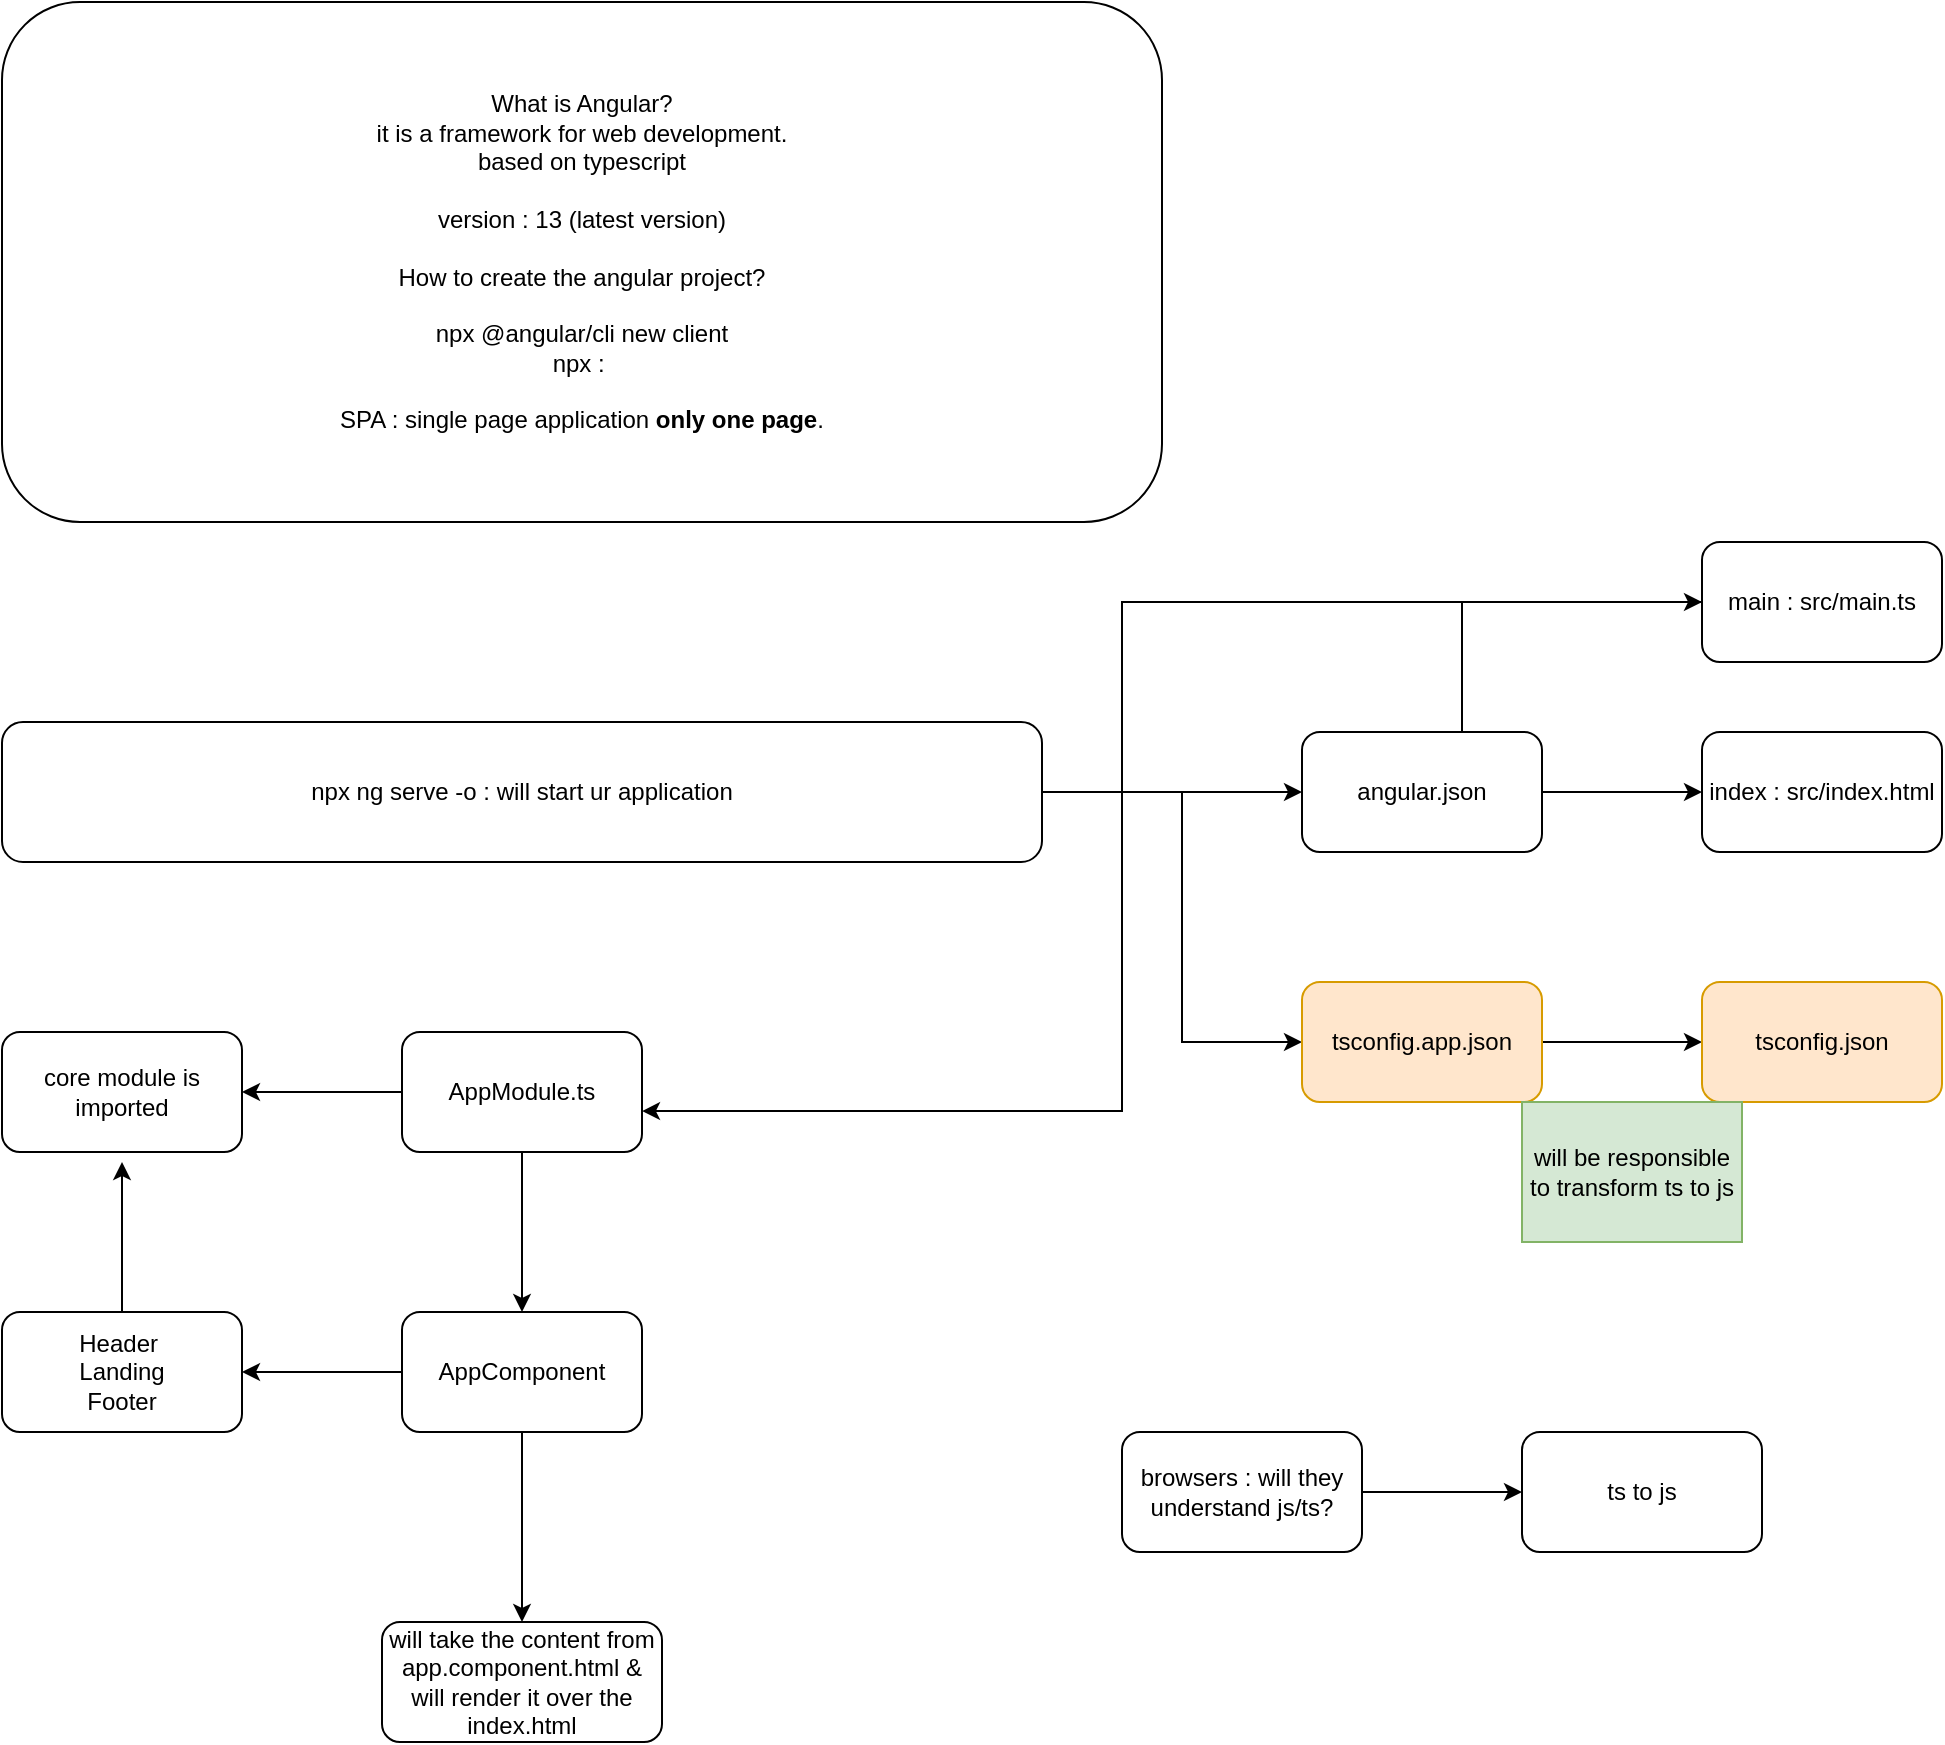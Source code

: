 <mxfile version="15.9.4" type="github" pages="4">
  <diagram id="8wKtXyfTYVaqGpT1HOQp" name="Page-1">
    <mxGraphModel dx="981" dy="503" grid="1" gridSize="10" guides="1" tooltips="1" connect="1" arrows="1" fold="1" page="1" pageScale="1" pageWidth="850" pageHeight="1100" math="0" shadow="0">
      <root>
        <mxCell id="0" />
        <mxCell id="1" parent="0" />
        <mxCell id="d3jZs8xW3lYLUa0X-JJD-1" value="What is Angular?&lt;br&gt;it is a framework for web development.&lt;br&gt;based on typescript&lt;br&gt;&lt;br&gt;version : 13 (latest version)&lt;br&gt;&lt;br&gt;How to create the angular project?&lt;br&gt;&lt;br&gt;npx @angular/cli new client&lt;br&gt;npx :&amp;nbsp;&lt;br&gt;&lt;br&gt;SPA : single page application &lt;b&gt;only one page&lt;/b&gt;." style="rounded=1;whiteSpace=wrap;html=1;" vertex="1" parent="1">
          <mxGeometry x="110" y="100" width="580" height="260" as="geometry" />
        </mxCell>
        <mxCell id="d3jZs8xW3lYLUa0X-JJD-5" value="" style="edgeStyle=orthogonalEdgeStyle;rounded=0;orthogonalLoop=1;jettySize=auto;html=1;" edge="1" parent="1" source="d3jZs8xW3lYLUa0X-JJD-3" target="d3jZs8xW3lYLUa0X-JJD-4">
          <mxGeometry relative="1" as="geometry" />
        </mxCell>
        <mxCell id="d3jZs8xW3lYLUa0X-JJD-7" value="" style="edgeStyle=orthogonalEdgeStyle;rounded=0;orthogonalLoop=1;jettySize=auto;html=1;" edge="1" parent="1" source="d3jZs8xW3lYLUa0X-JJD-3" target="d3jZs8xW3lYLUa0X-JJD-6">
          <mxGeometry relative="1" as="geometry">
            <Array as="points">
              <mxPoint x="700" y="495" />
              <mxPoint x="700" y="620" />
            </Array>
          </mxGeometry>
        </mxCell>
        <mxCell id="d3jZs8xW3lYLUa0X-JJD-3" value="npx ng serve -o : will start ur application" style="rounded=1;whiteSpace=wrap;html=1;" vertex="1" parent="1">
          <mxGeometry x="110" y="460" width="520" height="70" as="geometry" />
        </mxCell>
        <mxCell id="d3jZs8xW3lYLUa0X-JJD-15" value="" style="edgeStyle=orthogonalEdgeStyle;rounded=0;orthogonalLoop=1;jettySize=auto;html=1;" edge="1" parent="1" source="d3jZs8xW3lYLUa0X-JJD-4" target="d3jZs8xW3lYLUa0X-JJD-14">
          <mxGeometry relative="1" as="geometry" />
        </mxCell>
        <mxCell id="d3jZs8xW3lYLUa0X-JJD-17" value="" style="edgeStyle=orthogonalEdgeStyle;rounded=0;orthogonalLoop=1;jettySize=auto;html=1;" edge="1" parent="1" source="d3jZs8xW3lYLUa0X-JJD-4" target="d3jZs8xW3lYLUa0X-JJD-16">
          <mxGeometry relative="1" as="geometry">
            <Array as="points">
              <mxPoint x="840" y="400" />
            </Array>
          </mxGeometry>
        </mxCell>
        <mxCell id="d3jZs8xW3lYLUa0X-JJD-4" value="angular.json" style="whiteSpace=wrap;html=1;rounded=1;" vertex="1" parent="1">
          <mxGeometry x="760" y="465" width="120" height="60" as="geometry" />
        </mxCell>
        <mxCell id="d3jZs8xW3lYLUa0X-JJD-9" value="" style="edgeStyle=orthogonalEdgeStyle;rounded=0;orthogonalLoop=1;jettySize=auto;html=1;" edge="1" parent="1" source="d3jZs8xW3lYLUa0X-JJD-6" target="d3jZs8xW3lYLUa0X-JJD-8">
          <mxGeometry relative="1" as="geometry" />
        </mxCell>
        <mxCell id="d3jZs8xW3lYLUa0X-JJD-6" value="tsconfig.app.json" style="whiteSpace=wrap;html=1;rounded=1;fillColor=#ffe6cc;strokeColor=#d79b00;" vertex="1" parent="1">
          <mxGeometry x="760" y="590" width="120" height="60" as="geometry" />
        </mxCell>
        <mxCell id="d3jZs8xW3lYLUa0X-JJD-8" value="tsconfig.json" style="whiteSpace=wrap;html=1;rounded=1;fillColor=#ffe6cc;strokeColor=#d79b00;" vertex="1" parent="1">
          <mxGeometry x="960" y="590" width="120" height="60" as="geometry" />
        </mxCell>
        <mxCell id="d3jZs8xW3lYLUa0X-JJD-12" value="" style="edgeStyle=orthogonalEdgeStyle;rounded=0;orthogonalLoop=1;jettySize=auto;html=1;" edge="1" parent="1" source="d3jZs8xW3lYLUa0X-JJD-10" target="d3jZs8xW3lYLUa0X-JJD-11">
          <mxGeometry relative="1" as="geometry" />
        </mxCell>
        <mxCell id="d3jZs8xW3lYLUa0X-JJD-10" value="browsers : will they understand js/ts?" style="rounded=1;whiteSpace=wrap;html=1;" vertex="1" parent="1">
          <mxGeometry x="670" y="815" width="120" height="60" as="geometry" />
        </mxCell>
        <mxCell id="d3jZs8xW3lYLUa0X-JJD-11" value="ts to js" style="whiteSpace=wrap;html=1;rounded=1;" vertex="1" parent="1">
          <mxGeometry x="870" y="815" width="120" height="60" as="geometry" />
        </mxCell>
        <mxCell id="d3jZs8xW3lYLUa0X-JJD-13" value="will be responsible to transform ts to js" style="text;html=1;strokeColor=#82b366;fillColor=#d5e8d4;align=center;verticalAlign=middle;whiteSpace=wrap;rounded=0;" vertex="1" parent="1">
          <mxGeometry x="870" y="650" width="110" height="70" as="geometry" />
        </mxCell>
        <mxCell id="d3jZs8xW3lYLUa0X-JJD-14" value="index : src/index.html" style="whiteSpace=wrap;html=1;rounded=1;" vertex="1" parent="1">
          <mxGeometry x="960" y="465" width="120" height="60" as="geometry" />
        </mxCell>
        <mxCell id="cVatPit6gG128qzmSF5x-1" style="edgeStyle=orthogonalEdgeStyle;rounded=0;orthogonalLoop=1;jettySize=auto;html=1;entryX=1;entryY=0.659;entryDx=0;entryDy=0;entryPerimeter=0;fontSize=17;" edge="1" parent="1" source="d3jZs8xW3lYLUa0X-JJD-16" target="d3jZs8xW3lYLUa0X-JJD-18">
          <mxGeometry relative="1" as="geometry">
            <Array as="points">
              <mxPoint x="670" y="400" />
              <mxPoint x="670" y="654" />
            </Array>
          </mxGeometry>
        </mxCell>
        <mxCell id="d3jZs8xW3lYLUa0X-JJD-16" value="main : src/main.ts" style="whiteSpace=wrap;html=1;rounded=1;" vertex="1" parent="1">
          <mxGeometry x="960" y="370" width="120" height="60" as="geometry" />
        </mxCell>
        <mxCell id="d3jZs8xW3lYLUa0X-JJD-21" value="" style="edgeStyle=orthogonalEdgeStyle;rounded=0;orthogonalLoop=1;jettySize=auto;html=1;" edge="1" parent="1" source="d3jZs8xW3lYLUa0X-JJD-18" target="d3jZs8xW3lYLUa0X-JJD-20">
          <mxGeometry relative="1" as="geometry" />
        </mxCell>
        <mxCell id="cVatPit6gG128qzmSF5x-3" value="" style="edgeStyle=orthogonalEdgeStyle;rounded=0;orthogonalLoop=1;jettySize=auto;html=1;fontSize=17;" edge="1" parent="1" source="d3jZs8xW3lYLUa0X-JJD-18" target="cVatPit6gG128qzmSF5x-2">
          <mxGeometry relative="1" as="geometry" />
        </mxCell>
        <mxCell id="d3jZs8xW3lYLUa0X-JJD-18" value="AppModule.ts" style="whiteSpace=wrap;html=1;rounded=1;" vertex="1" parent="1">
          <mxGeometry x="310" y="615" width="120" height="60" as="geometry" />
        </mxCell>
        <mxCell id="d3jZs8xW3lYLUa0X-JJD-23" value="" style="edgeStyle=orthogonalEdgeStyle;rounded=0;orthogonalLoop=1;jettySize=auto;html=1;" edge="1" parent="1" source="d3jZs8xW3lYLUa0X-JJD-20" target="d3jZs8xW3lYLUa0X-JJD-22">
          <mxGeometry relative="1" as="geometry" />
        </mxCell>
        <mxCell id="cVatPit6gG128qzmSF5x-5" value="" style="edgeStyle=orthogonalEdgeStyle;rounded=0;orthogonalLoop=1;jettySize=auto;html=1;fontSize=17;" edge="1" parent="1" source="d3jZs8xW3lYLUa0X-JJD-20" target="cVatPit6gG128qzmSF5x-4">
          <mxGeometry relative="1" as="geometry" />
        </mxCell>
        <mxCell id="d3jZs8xW3lYLUa0X-JJD-20" value="AppComponent" style="whiteSpace=wrap;html=1;rounded=1;" vertex="1" parent="1">
          <mxGeometry x="310" y="755" width="120" height="60" as="geometry" />
        </mxCell>
        <mxCell id="d3jZs8xW3lYLUa0X-JJD-22" value="will take the content from app.component.html &amp;amp; will render it over the index.html" style="whiteSpace=wrap;html=1;rounded=1;" vertex="1" parent="1">
          <mxGeometry x="300" y="910" width="140" height="60" as="geometry" />
        </mxCell>
        <mxCell id="cVatPit6gG128qzmSF5x-2" value="core module is imported" style="whiteSpace=wrap;html=1;rounded=1;" vertex="1" parent="1">
          <mxGeometry x="110" y="615" width="120" height="60" as="geometry" />
        </mxCell>
        <mxCell id="cVatPit6gG128qzmSF5x-6" style="edgeStyle=orthogonalEdgeStyle;rounded=0;orthogonalLoop=1;jettySize=auto;html=1;fontSize=17;" edge="1" parent="1" source="cVatPit6gG128qzmSF5x-4">
          <mxGeometry relative="1" as="geometry">
            <mxPoint x="170" y="680" as="targetPoint" />
          </mxGeometry>
        </mxCell>
        <mxCell id="cVatPit6gG128qzmSF5x-4" value="Header&amp;nbsp;&lt;br&gt;Landing&lt;br&gt;Footer" style="whiteSpace=wrap;html=1;rounded=1;" vertex="1" parent="1">
          <mxGeometry x="110" y="755" width="120" height="60" as="geometry" />
        </mxCell>
      </root>
    </mxGraphModel>
  </diagram>
  <diagram id="hpuAVT7ezRDxh1c0SeCZ" name="project workflow modulewise">
    <mxGraphModel dx="2272" dy="786" grid="1" gridSize="10" guides="1" tooltips="1" connect="1" arrows="1" fold="1" page="1" pageScale="1" pageWidth="850" pageHeight="1100" math="0" shadow="0">
      <root>
        <mxCell id="kVPNir_o51l7BGw-h_kI-0" />
        <mxCell id="kVPNir_o51l7BGw-h_kI-1" parent="kVPNir_o51l7BGw-h_kI-0" />
        <mxCell id="7PutH0O-MdIxxuj6owK--3" value="" style="edgeStyle=orthogonalEdgeStyle;rounded=0;orthogonalLoop=1;jettySize=auto;html=1;fontSize=17;" edge="1" parent="kVPNir_o51l7BGw-h_kI-1" source="kVPNir_o51l7BGw-h_kI-2" target="7PutH0O-MdIxxuj6owK--2">
          <mxGeometry relative="1" as="geometry" />
        </mxCell>
        <mxCell id="7PutH0O-MdIxxuj6owK--5" value="" style="edgeStyle=orthogonalEdgeStyle;rounded=0;orthogonalLoop=1;jettySize=auto;html=1;fontSize=17;" edge="1" parent="kVPNir_o51l7BGw-h_kI-1" source="kVPNir_o51l7BGw-h_kI-2" target="7PutH0O-MdIxxuj6owK--4">
          <mxGeometry relative="1" as="geometry" />
        </mxCell>
        <mxCell id="7PutH0O-MdIxxuj6owK--7" value="" style="edgeStyle=orthogonalEdgeStyle;rounded=0;orthogonalLoop=1;jettySize=auto;html=1;fontSize=17;" edge="1" parent="kVPNir_o51l7BGw-h_kI-1" source="kVPNir_o51l7BGw-h_kI-2" target="7PutH0O-MdIxxuj6owK--6">
          <mxGeometry relative="1" as="geometry" />
        </mxCell>
        <mxCell id="7PutH0O-MdIxxuj6owK--9" value="" style="edgeStyle=orthogonalEdgeStyle;rounded=0;orthogonalLoop=1;jettySize=auto;html=1;fontSize=17;" edge="1" parent="kVPNir_o51l7BGw-h_kI-1" source="kVPNir_o51l7BGw-h_kI-2" target="7PutH0O-MdIxxuj6owK--8">
          <mxGeometry relative="1" as="geometry" />
        </mxCell>
        <mxCell id="7PutH0O-MdIxxuj6owK--11" value="" style="edgeStyle=orthogonalEdgeStyle;rounded=0;orthogonalLoop=1;jettySize=auto;html=1;fontSize=17;" edge="1" parent="kVPNir_o51l7BGw-h_kI-1" source="kVPNir_o51l7BGw-h_kI-2" target="7PutH0O-MdIxxuj6owK--10">
          <mxGeometry relative="1" as="geometry" />
        </mxCell>
        <mxCell id="7PutH0O-MdIxxuj6owK--13" value="" style="edgeStyle=orthogonalEdgeStyle;rounded=0;orthogonalLoop=1;jettySize=auto;html=1;fontSize=17;" edge="1" parent="kVPNir_o51l7BGw-h_kI-1" source="kVPNir_o51l7BGw-h_kI-2" target="7PutH0O-MdIxxuj6owK--12">
          <mxGeometry relative="1" as="geometry" />
        </mxCell>
        <mxCell id="7PutH0O-MdIxxuj6owK--15" value="" style="edgeStyle=orthogonalEdgeStyle;rounded=0;orthogonalLoop=1;jettySize=auto;html=1;fontSize=17;" edge="1" parent="kVPNir_o51l7BGw-h_kI-1" source="kVPNir_o51l7BGw-h_kI-2" target="7PutH0O-MdIxxuj6owK--14">
          <mxGeometry relative="1" as="geometry" />
        </mxCell>
        <mxCell id="kVPNir_o51l7BGw-h_kI-2" value="DevConnector" style="rounded=1;whiteSpace=wrap;html=1;fontSize=17;" vertex="1" parent="kVPNir_o51l7BGw-h_kI-1">
          <mxGeometry x="300" y="260" width="180" height="60" as="geometry" />
        </mxCell>
        <mxCell id="kVPNir_o51l7BGw-h_kI-3" value="1. register , login&lt;br&gt;2. create profile, update CRUD&lt;br&gt;3. Create a new post&lt;br&gt;4. comments on the post &amp;amp; reply" style="rounded=1;whiteSpace=wrap;html=1;fontSize=17;" vertex="1" parent="kVPNir_o51l7BGw-h_kI-1">
          <mxGeometry x="110" y="20" width="270" height="150" as="geometry" />
        </mxCell>
        <mxCell id="7PutH0O-MdIxxuj6owK--1" value="" style="edgeStyle=orthogonalEdgeStyle;rounded=0;orthogonalLoop=1;jettySize=auto;html=1;fontSize=17;" edge="1" parent="kVPNir_o51l7BGw-h_kI-1" source="kVPNir_o51l7BGw-h_kI-4" target="7PutH0O-MdIxxuj6owK--0">
          <mxGeometry relative="1" as="geometry" />
        </mxCell>
        <mxCell id="kVPNir_o51l7BGw-h_kI-4" value="module" style="rounded=1;whiteSpace=wrap;html=1;fontSize=17;" vertex="1" parent="kVPNir_o51l7BGw-h_kI-1">
          <mxGeometry x="-675" y="20" width="120" height="60" as="geometry" />
        </mxCell>
        <mxCell id="7PutH0O-MdIxxuj6owK--0" value="it is a logical container which is capable to hold&amp;nbsp;&lt;br&gt;components&lt;br&gt;services&lt;br&gt;guards&lt;br&gt;interceptors&lt;br&gt;pipes&lt;br&gt;directives&lt;br&gt;etc" style="whiteSpace=wrap;html=1;fontSize=17;rounded=1;" vertex="1" parent="kVPNir_o51l7BGw-h_kI-1">
          <mxGeometry x="-850" y="200" width="470" height="210" as="geometry" />
        </mxCell>
        <mxCell id="7PutH0O-MdIxxuj6owK--2" value="core module" style="whiteSpace=wrap;html=1;fontSize=17;rounded=1;" vertex="1" parent="kVPNir_o51l7BGw-h_kI-1">
          <mxGeometry x="-60" y="400" width="120" height="60" as="geometry" />
        </mxCell>
        <mxCell id="7PutH0O-MdIxxuj6owK--4" value="usermodule" style="whiteSpace=wrap;html=1;fontSize=17;rounded=1;" vertex="1" parent="kVPNir_o51l7BGw-h_kI-1">
          <mxGeometry x="110" y="400" width="120" height="60" as="geometry" />
        </mxCell>
        <mxCell id="7PutH0O-MdIxxuj6owK--6" value="dashboard module" style="whiteSpace=wrap;html=1;fontSize=17;rounded=1;" vertex="1" parent="kVPNir_o51l7BGw-h_kI-1">
          <mxGeometry x="330" y="400" width="120" height="60" as="geometry" />
        </mxCell>
        <mxCell id="7PutH0O-MdIxxuj6owK--8" value="profile module" style="whiteSpace=wrap;html=1;fontSize=17;rounded=1;" vertex="1" parent="kVPNir_o51l7BGw-h_kI-1">
          <mxGeometry x="570" y="400" width="120" height="60" as="geometry" />
        </mxCell>
        <mxCell id="7PutH0O-MdIxxuj6owK--10" value="post module" style="whiteSpace=wrap;html=1;fontSize=17;rounded=1;" vertex="1" parent="kVPNir_o51l7BGw-h_kI-1">
          <mxGeometry x="780" y="400" width="120" height="60" as="geometry" />
        </mxCell>
        <mxCell id="7PutH0O-MdIxxuj6owK--12" value="comment module" style="whiteSpace=wrap;html=1;fontSize=17;rounded=1;" vertex="1" parent="kVPNir_o51l7BGw-h_kI-1">
          <mxGeometry x="990" y="400" width="120" height="60" as="geometry" />
        </mxCell>
        <mxCell id="7PutH0O-MdIxxuj6owK--14" value="shared module" style="whiteSpace=wrap;html=1;fontSize=17;rounded=1;" vertex="1" parent="kVPNir_o51l7BGw-h_kI-1">
          <mxGeometry x="490" y="620" width="120" height="60" as="geometry" />
        </mxCell>
        <mxCell id="7PutH0O-MdIxxuj6owK--16" value="Header&amp;nbsp;&lt;br&gt;Landing&amp;nbsp;&lt;br&gt;Footer" style="rounded=1;whiteSpace=wrap;html=1;fontSize=17;" vertex="1" parent="kVPNir_o51l7BGw-h_kI-1">
          <mxGeometry x="-60" y="520" width="120" height="60" as="geometry" />
        </mxCell>
        <mxCell id="7PutH0O-MdIxxuj6owK--17" value="commonly req / frequently req content we will hold it in core module" style="rounded=1;whiteSpace=wrap;html=1;fontSize=17;fillColor=#0050ef;strokeColor=#001DBC;fontColor=#ffffff;" vertex="1" parent="kVPNir_o51l7BGw-h_kI-1">
          <mxGeometry x="-90" y="640" width="180" height="100" as="geometry" />
        </mxCell>
      </root>
    </mxGraphModel>
  </diagram>
  <diagram id="BZunDUwTPzm0wVK9eZRC" name="component">
    <mxGraphModel dx="1422" dy="786" grid="1" gridSize="10" guides="1" tooltips="1" connect="1" arrows="1" fold="1" page="1" pageScale="1" pageWidth="850" pageHeight="1100" math="0" shadow="0">
      <root>
        <mxCell id="S2hMS_f9CFPcgxcP1Axe-0" />
        <mxCell id="S2hMS_f9CFPcgxcP1Axe-1" parent="S2hMS_f9CFPcgxcP1Axe-0" />
        <mxCell id="S2hMS_f9CFPcgxcP1Axe-4" value="" style="edgeStyle=orthogonalEdgeStyle;rounded=0;orthogonalLoop=1;jettySize=auto;html=1;fontSize=17;" edge="1" parent="S2hMS_f9CFPcgxcP1Axe-1" source="S2hMS_f9CFPcgxcP1Axe-2" target="S2hMS_f9CFPcgxcP1Axe-3">
          <mxGeometry relative="1" as="geometry" />
        </mxCell>
        <mxCell id="S2hMS_f9CFPcgxcP1Axe-2" value="Component : it is capable to hold the unit of amount of UI related part." style="rounded=1;whiteSpace=wrap;html=1;fontSize=17;" vertex="1" parent="S2hMS_f9CFPcgxcP1Axe-1">
          <mxGeometry x="170" y="180" width="300" height="60" as="geometry" />
        </mxCell>
        <mxCell id="S2hMS_f9CFPcgxcP1Axe-6" value="" style="edgeStyle=orthogonalEdgeStyle;rounded=0;orthogonalLoop=1;jettySize=auto;html=1;fontSize=17;" edge="1" parent="S2hMS_f9CFPcgxcP1Axe-1" source="S2hMS_f9CFPcgxcP1Axe-3" target="S2hMS_f9CFPcgxcP1Axe-5">
          <mxGeometry relative="1" as="geometry" />
        </mxCell>
        <mxCell id="S2hMS_f9CFPcgxcP1Axe-3" value="we should design the components in such a way that it should not split into multiple parts." style="whiteSpace=wrap;html=1;fontSize=17;rounded=1;" vertex="1" parent="S2hMS_f9CFPcgxcP1Axe-1">
          <mxGeometry x="187.5" y="330" width="265" height="90" as="geometry" />
        </mxCell>
        <mxCell id="S2hMS_f9CFPcgxcP1Axe-5" value="to have reusability&lt;br&gt;to EOM" style="whiteSpace=wrap;html=1;fontSize=17;rounded=1;" vertex="1" parent="S2hMS_f9CFPcgxcP1Axe-1">
          <mxGeometry x="215" y="480" width="210" height="60" as="geometry" />
        </mxCell>
      </root>
    </mxGraphModel>
  </diagram>
  <diagram id="9FUbBgTbsdYFER2tDYLz" name="Layout of application">
    <mxGraphModel dx="2272" dy="786" grid="1" gridSize="10" guides="1" tooltips="1" connect="1" arrows="1" fold="1" page="1" pageScale="1" pageWidth="850" pageHeight="1100" math="0" shadow="0">
      <root>
        <mxCell id="d8XagqmFQlvUSAe0DWYs-0" />
        <mxCell id="d8XagqmFQlvUSAe0DWYs-1" parent="d8XagqmFQlvUSAe0DWYs-0" />
        <mxCell id="d8XagqmFQlvUSAe0DWYs-2" value="" style="rounded=1;whiteSpace=wrap;html=1;fontSize=17;" vertex="1" parent="d8XagqmFQlvUSAe0DWYs-1">
          <mxGeometry x="180" y="170" width="450" height="470" as="geometry" />
        </mxCell>
        <mxCell id="d8XagqmFQlvUSAe0DWYs-3" value="index.html" style="text;html=1;strokeColor=#6c8ebf;fillColor=#dae8fc;align=center;verticalAlign=middle;whiteSpace=wrap;rounded=0;fontSize=17;" vertex="1" parent="d8XagqmFQlvUSAe0DWYs-1">
          <mxGeometry x="220" y="200" width="120" height="30" as="geometry" />
        </mxCell>
        <mxCell id="d8XagqmFQlvUSAe0DWYs-8" value="" style="edgeStyle=orthogonalEdgeStyle;rounded=0;orthogonalLoop=1;jettySize=auto;html=1;fontSize=17;" edge="1" parent="d8XagqmFQlvUSAe0DWYs-1" source="d8XagqmFQlvUSAe0DWYs-4" target="d8XagqmFQlvUSAe0DWYs-7">
          <mxGeometry relative="1" as="geometry" />
        </mxCell>
        <mxCell id="d8XagqmFQlvUSAe0DWYs-4" value="Header" style="rounded=1;whiteSpace=wrap;html=1;fontSize=17;fillColor=#fff2cc;strokeColor=#d6b656;" vertex="1" parent="d8XagqmFQlvUSAe0DWYs-1">
          <mxGeometry x="200" y="260" width="410" height="100" as="geometry" />
        </mxCell>
        <mxCell id="d8XagqmFQlvUSAe0DWYs-10" value="" style="edgeStyle=orthogonalEdgeStyle;rounded=0;orthogonalLoop=1;jettySize=auto;html=1;fontSize=17;" edge="1" parent="d8XagqmFQlvUSAe0DWYs-1" source="d8XagqmFQlvUSAe0DWYs-5" target="d8XagqmFQlvUSAe0DWYs-9">
          <mxGeometry relative="1" as="geometry" />
        </mxCell>
        <mxCell id="d8XagqmFQlvUSAe0DWYs-5" value="Landing" style="rounded=1;whiteSpace=wrap;html=1;fontSize=17;fillColor=#d5e8d4;strokeColor=#82b366;" vertex="1" parent="d8XagqmFQlvUSAe0DWYs-1">
          <mxGeometry x="200" y="380" width="410" height="100" as="geometry" />
        </mxCell>
        <mxCell id="d8XagqmFQlvUSAe0DWYs-12" value="" style="edgeStyle=orthogonalEdgeStyle;rounded=0;orthogonalLoop=1;jettySize=auto;html=1;fontSize=17;" edge="1" parent="d8XagqmFQlvUSAe0DWYs-1" source="d8XagqmFQlvUSAe0DWYs-6" target="d8XagqmFQlvUSAe0DWYs-11">
          <mxGeometry relative="1" as="geometry" />
        </mxCell>
        <mxCell id="d8XagqmFQlvUSAe0DWYs-6" value="Footer" style="rounded=1;whiteSpace=wrap;html=1;fontSize=17;fillColor=#e1d5e7;strokeColor=#9673a6;" vertex="1" parent="d8XagqmFQlvUSAe0DWYs-1">
          <mxGeometry x="200" y="500" width="410" height="100" as="geometry" />
        </mxCell>
        <mxCell id="d8XagqmFQlvUSAe0DWYs-7" value="Logo/company Name / application name followed by some links like register login etc" style="whiteSpace=wrap;html=1;fontSize=17;fillColor=#fff2cc;strokeColor=#d6b656;rounded=1;" vertex="1" parent="d8XagqmFQlvUSAe0DWYs-1">
          <mxGeometry x="835" y="220" width="255" height="180" as="geometry" />
        </mxCell>
        <mxCell id="d8XagqmFQlvUSAe0DWYs-9" value="Some info about the company/ application" style="whiteSpace=wrap;html=1;fontSize=17;fillColor=#d5e8d4;strokeColor=#82b366;rounded=1;" vertex="1" parent="d8XagqmFQlvUSAe0DWYs-1">
          <mxGeometry x="-160" y="375" width="185" height="110" as="geometry" />
        </mxCell>
        <mxCell id="d8XagqmFQlvUSAe0DWYs-11" value="copy right related stuff" style="whiteSpace=wrap;html=1;fontSize=17;fillColor=#e1d5e7;strokeColor=#9673a6;rounded=1;" vertex="1" parent="d8XagqmFQlvUSAe0DWYs-1">
          <mxGeometry x="835" y="520" width="165" height="60" as="geometry" />
        </mxCell>
        <mxCell id="Tlqsoo-bQ3I48uV5OHhA-0" value="layouting of ur application&amp;nbsp;&lt;br&gt;layout" style="rounded=1;whiteSpace=wrap;html=1;fontSize=17;" vertex="1" parent="d8XagqmFQlvUSAe0DWYs-1">
          <mxGeometry x="-30" y="210" width="120" height="60" as="geometry" />
        </mxCell>
      </root>
    </mxGraphModel>
  </diagram>
</mxfile>
